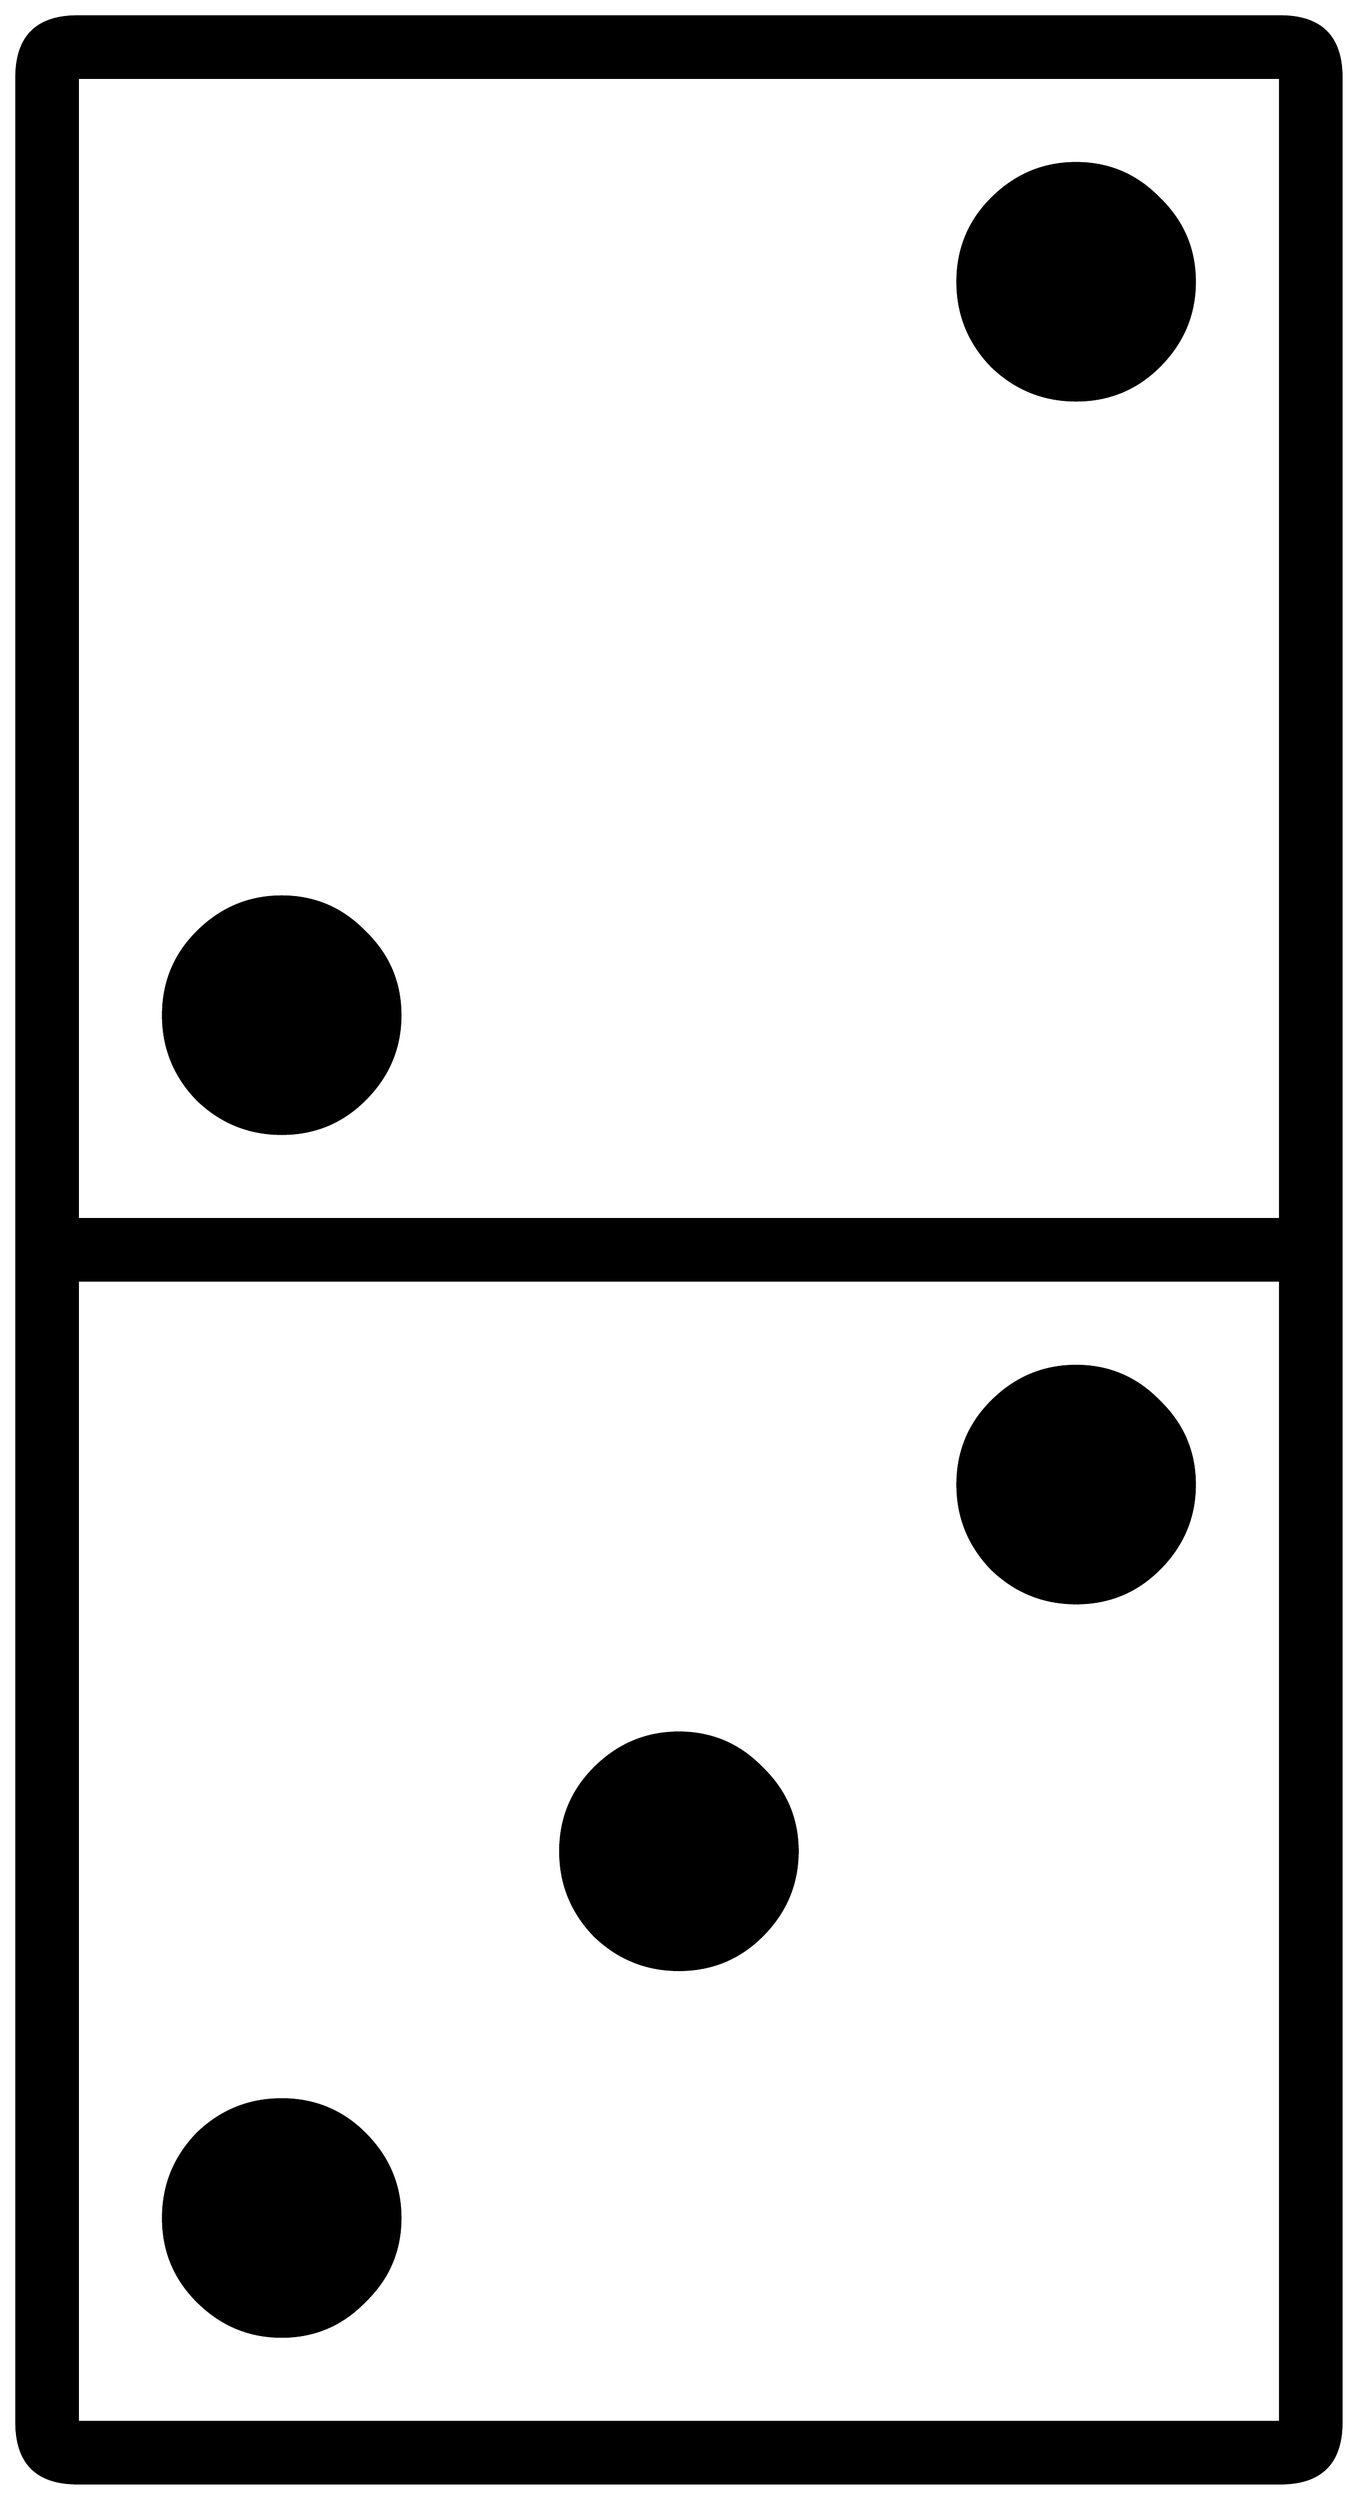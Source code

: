 


\begin{tikzpicture}[y=0.80pt, x=0.80pt, yscale=-1.0, xscale=1.0, inner sep=0pt, outer sep=0pt]
\begin{scope}[shift={(100.0,1706.0)},nonzero rule]
  \path[draw=.,fill=.,line width=1.600pt] (1099.0,377.0) .. controls
    (1099.0,410.333) and (1082.333,427.0) .. (1049.0,427.0) --
    (65.0,427.0) .. controls (31.667,427.0) and (15.0,410.333) ..
    (15.0,377.0) -- (15.0,-1541.0) .. controls (15.0,-1574.333)
    and (31.667,-1591.0) .. (65.0,-1591.0) -- (1049.0,-1591.0) ..
    controls (1082.333,-1591.0) and (1099.0,-1574.333) ..
    (1099.0,-1541.0) -- (1099.0,377.0) -- cycle(1049.0,-607.0)
    -- (1049.0,-1541.0) -- (65.0,-1541.0) -- (65.0,-607.0) --
    (1049.0,-607.0) -- cycle(1049.0,377.0) -- (1049.0,-557.0) --
    (65.0,-557.0) -- (65.0,377.0) -- (1049.0,377.0) --
    cycle(979.0,-1374.0) .. controls (979.0,-1347.333) and
    (969.333,-1324.333) .. (950.0,-1305.0) .. controls
    (931.333,-1286.333) and (908.667,-1277.0) .. (882.0,-1277.0) ..
    controls (855.333,-1277.0) and (832.333,-1286.333) ..
    (813.0,-1305.0) .. controls (794.333,-1324.333) and
    (785.0,-1347.333) .. (785.0,-1374.0) .. controls
    (785.0,-1400.667) and (794.333,-1423.333) .. (813.0,-1442.0) ..
    controls (832.333,-1461.333) and (855.333,-1471.0) ..
    (882.0,-1471.0) .. controls (908.667,-1471.0) and
    (931.333,-1461.333) .. (950.0,-1442.0) .. controls
    (969.333,-1423.333) and (979.0,-1400.667) .. (979.0,-1374.0) --
    cycle(979.0,-390.0) .. controls (979.0,-363.333) and
    (969.333,-340.333) .. (950.0,-321.0) .. controls (931.333,-302.333)
    and (908.667,-293.0) .. (882.0,-293.0) .. controls
    (855.333,-293.0) and (832.333,-302.333) .. (813.0,-321.0) ..
    controls (794.333,-340.333) and (785.0,-363.333) .. (785.0,-390.0)
    .. controls (785.0,-416.667) and (794.333,-439.333) ..
    (813.0,-458.0) .. controls (832.333,-477.333) and (855.333,-487.0)
    .. (882.0,-487.0) .. controls (908.667,-487.0) and
    (931.333,-477.333) .. (950.0,-458.0) .. controls (969.333,-439.333)
    and (979.0,-416.667) .. (979.0,-390.0) -- cycle(329.0,-774.0)
    .. controls (329.0,-747.333) and (319.333,-724.333) ..
    (300.0,-705.0) .. controls (281.333,-686.333) and (258.667,-677.0)
    .. (232.0,-677.0) .. controls (205.333,-677.0) and
    (182.333,-686.333) .. (163.0,-705.0) .. controls (144.333,-724.333)
    and (135.0,-747.333) .. (135.0,-774.0) .. controls
    (135.0,-800.667) and (144.333,-823.333) .. (163.0,-842.0) ..
    controls (182.333,-861.333) and (205.333,-871.0) .. (232.0,-871.0)
    .. controls (258.667,-871.0) and (281.333,-861.333) ..
    (300.0,-842.0) .. controls (319.333,-823.333) and (329.0,-800.667)
    .. (329.0,-774.0) -- cycle(654.0,-90.0) .. controls
    (654.0,-63.333) and (644.333,-40.333) .. (625.0,-21.0) .. controls
    (606.333,-2.333) and (583.667,7.0) .. (557.0,7.0) .. controls
    (530.333,7.0) and (507.333,-2.333) .. (488.0,-21.0) .. controls
    (469.333,-40.333) and (460.0,-63.333) .. (460.0,-90.0) .. controls
    (460.0,-116.667) and (469.333,-139.333) .. (488.0,-158.0) ..
    controls (507.333,-177.333) and (530.333,-187.0) .. (557.0,-187.0)
    .. controls (583.667,-187.0) and (606.333,-177.333) ..
    (625.0,-158.0) .. controls (644.333,-139.333) and (654.0,-116.667)
    .. (654.0,-90.0) -- cycle(329.0,210.0) .. controls
    (329.0,236.667) and (319.333,259.333) .. (300.0,278.0) .. controls
    (281.333,297.333) and (258.667,307.0) .. (232.0,307.0) .. controls
    (205.333,307.0) and (182.333,297.333) .. (163.0,278.0) .. controls
    (144.333,259.333) and (135.0,236.667) .. (135.0,210.0) .. controls
    (135.0,183.333) and (144.333,160.333) .. (163.0,141.0) .. controls
    (182.333,122.333) and (205.333,113.0) .. (232.0,113.0) .. controls
    (258.667,113.0) and (281.333,122.333) .. (300.0,141.0) .. controls
    (319.333,160.333) and (329.0,183.333) .. (329.0,210.0) -- cycle;
\end{scope}

\end{tikzpicture}

